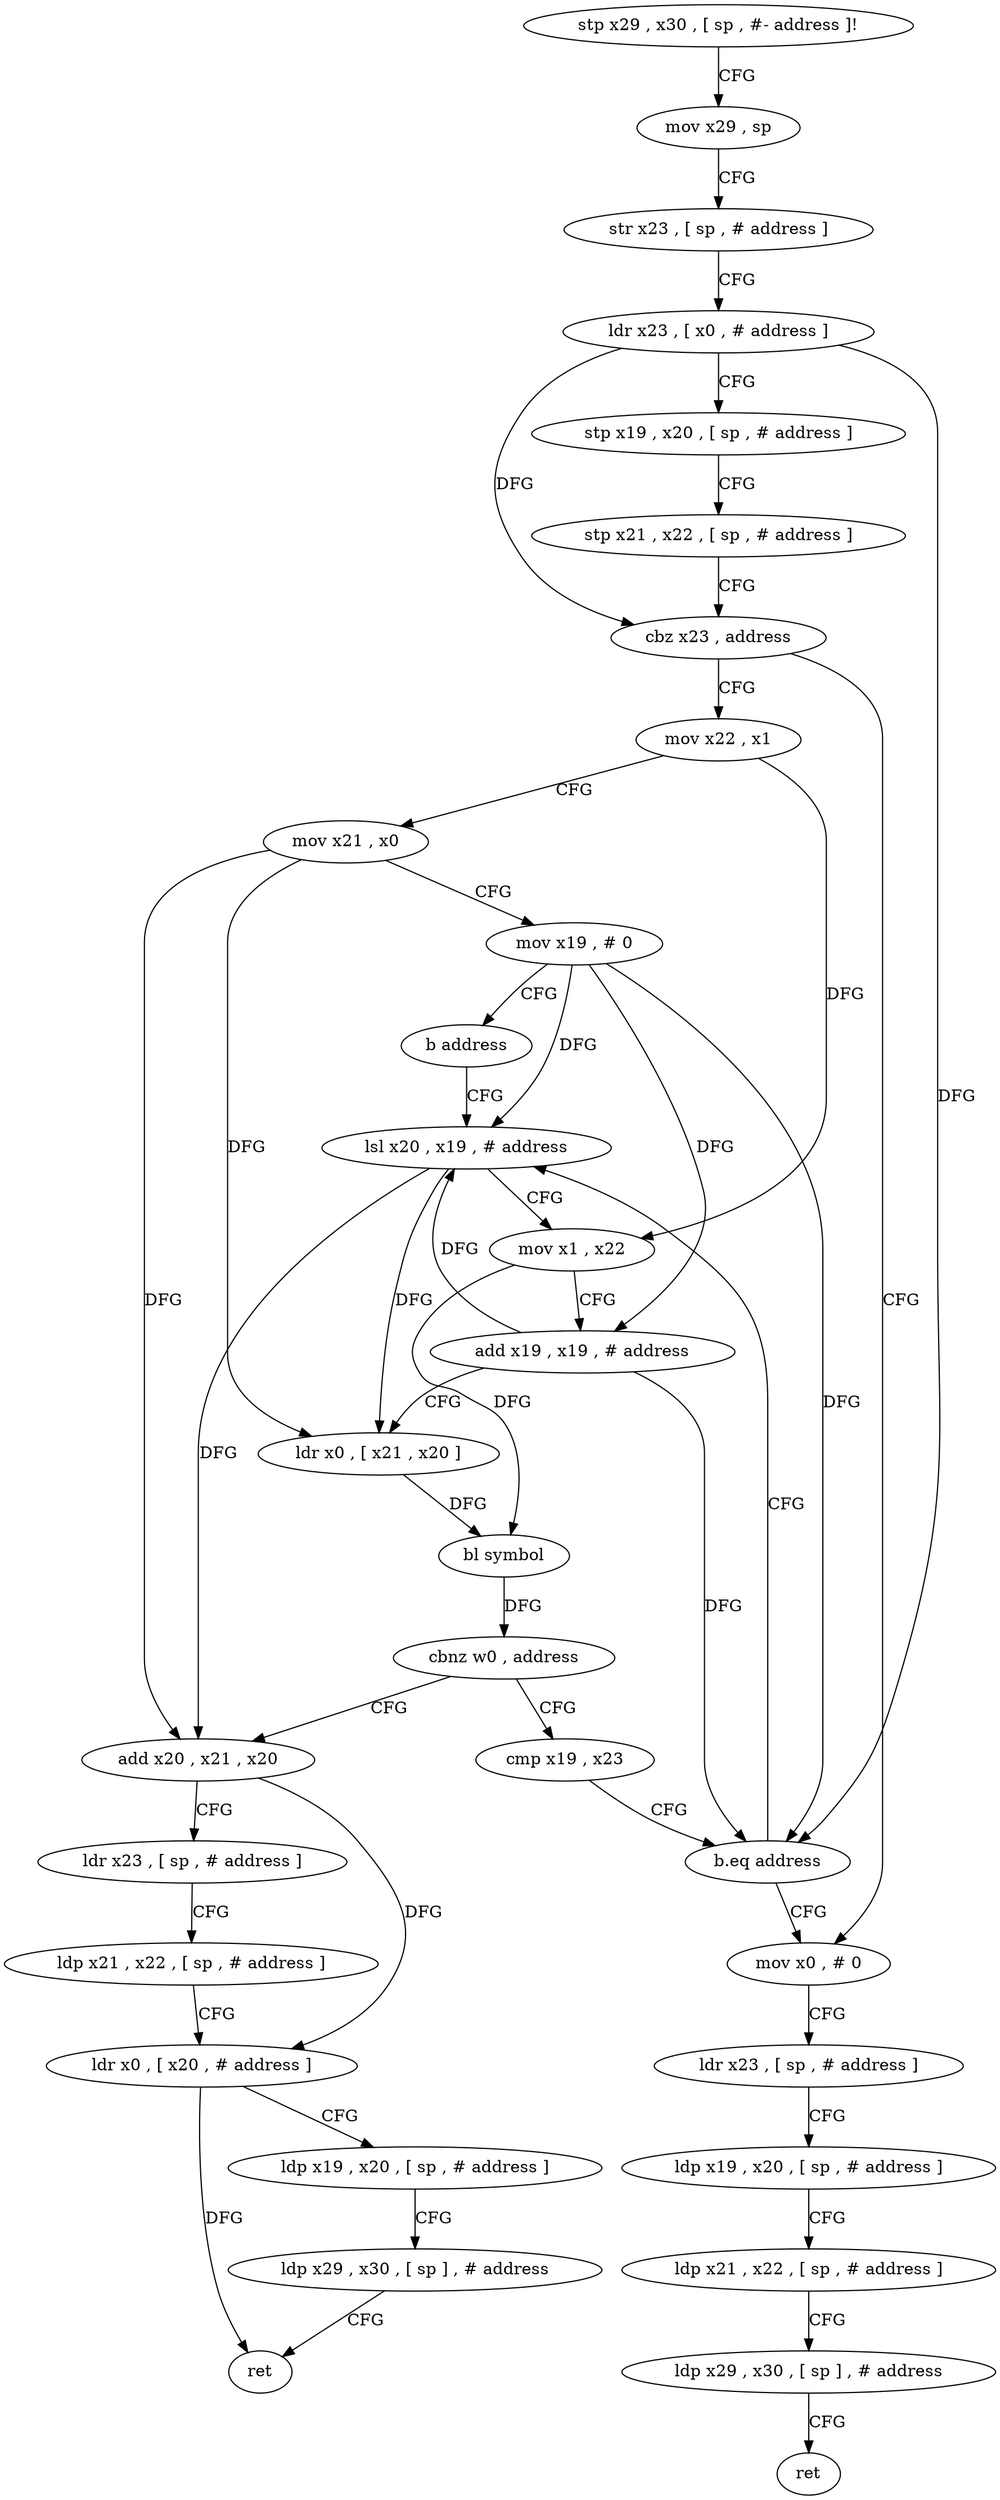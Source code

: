 digraph "func" {
"148952" [label = "stp x29 , x30 , [ sp , #- address ]!" ]
"148956" [label = "mov x29 , sp" ]
"148960" [label = "str x23 , [ sp , # address ]" ]
"148964" [label = "ldr x23 , [ x0 , # address ]" ]
"148968" [label = "stp x19 , x20 , [ sp , # address ]" ]
"148972" [label = "stp x21 , x22 , [ sp , # address ]" ]
"148976" [label = "cbz x23 , address" ]
"149064" [label = "mov x0 , # 0" ]
"148980" [label = "mov x22 , x1" ]
"149068" [label = "ldr x23 , [ sp , # address ]" ]
"149072" [label = "ldp x19 , x20 , [ sp , # address ]" ]
"149076" [label = "ldp x21 , x22 , [ sp , # address ]" ]
"149080" [label = "ldp x29 , x30 , [ sp ] , # address" ]
"149084" [label = "ret" ]
"148984" [label = "mov x21 , x0" ]
"148988" [label = "mov x19 , # 0" ]
"148992" [label = "b address" ]
"149008" [label = "lsl x20 , x19 , # address" ]
"149012" [label = "mov x1 , x22" ]
"149016" [label = "add x19 , x19 , # address" ]
"149020" [label = "ldr x0 , [ x21 , x20 ]" ]
"149024" [label = "bl symbol" ]
"149028" [label = "cbnz w0 , address" ]
"149000" [label = "cmp x19 , x23" ]
"149032" [label = "add x20 , x21 , x20" ]
"149004" [label = "b.eq address" ]
"149036" [label = "ldr x23 , [ sp , # address ]" ]
"149040" [label = "ldp x21 , x22 , [ sp , # address ]" ]
"149044" [label = "ldr x0 , [ x20 , # address ]" ]
"149048" [label = "ldp x19 , x20 , [ sp , # address ]" ]
"149052" [label = "ldp x29 , x30 , [ sp ] , # address" ]
"149056" [label = "ret" ]
"148952" -> "148956" [ label = "CFG" ]
"148956" -> "148960" [ label = "CFG" ]
"148960" -> "148964" [ label = "CFG" ]
"148964" -> "148968" [ label = "CFG" ]
"148964" -> "148976" [ label = "DFG" ]
"148964" -> "149004" [ label = "DFG" ]
"148968" -> "148972" [ label = "CFG" ]
"148972" -> "148976" [ label = "CFG" ]
"148976" -> "149064" [ label = "CFG" ]
"148976" -> "148980" [ label = "CFG" ]
"149064" -> "149068" [ label = "CFG" ]
"148980" -> "148984" [ label = "CFG" ]
"148980" -> "149012" [ label = "DFG" ]
"149068" -> "149072" [ label = "CFG" ]
"149072" -> "149076" [ label = "CFG" ]
"149076" -> "149080" [ label = "CFG" ]
"149080" -> "149084" [ label = "CFG" ]
"148984" -> "148988" [ label = "CFG" ]
"148984" -> "149020" [ label = "DFG" ]
"148984" -> "149032" [ label = "DFG" ]
"148988" -> "148992" [ label = "CFG" ]
"148988" -> "149008" [ label = "DFG" ]
"148988" -> "149016" [ label = "DFG" ]
"148988" -> "149004" [ label = "DFG" ]
"148992" -> "149008" [ label = "CFG" ]
"149008" -> "149012" [ label = "CFG" ]
"149008" -> "149020" [ label = "DFG" ]
"149008" -> "149032" [ label = "DFG" ]
"149012" -> "149016" [ label = "CFG" ]
"149012" -> "149024" [ label = "DFG" ]
"149016" -> "149020" [ label = "CFG" ]
"149016" -> "149008" [ label = "DFG" ]
"149016" -> "149004" [ label = "DFG" ]
"149020" -> "149024" [ label = "DFG" ]
"149024" -> "149028" [ label = "DFG" ]
"149028" -> "149000" [ label = "CFG" ]
"149028" -> "149032" [ label = "CFG" ]
"149000" -> "149004" [ label = "CFG" ]
"149032" -> "149036" [ label = "CFG" ]
"149032" -> "149044" [ label = "DFG" ]
"149004" -> "149064" [ label = "CFG" ]
"149004" -> "149008" [ label = "CFG" ]
"149036" -> "149040" [ label = "CFG" ]
"149040" -> "149044" [ label = "CFG" ]
"149044" -> "149048" [ label = "CFG" ]
"149044" -> "149056" [ label = "DFG" ]
"149048" -> "149052" [ label = "CFG" ]
"149052" -> "149056" [ label = "CFG" ]
}
